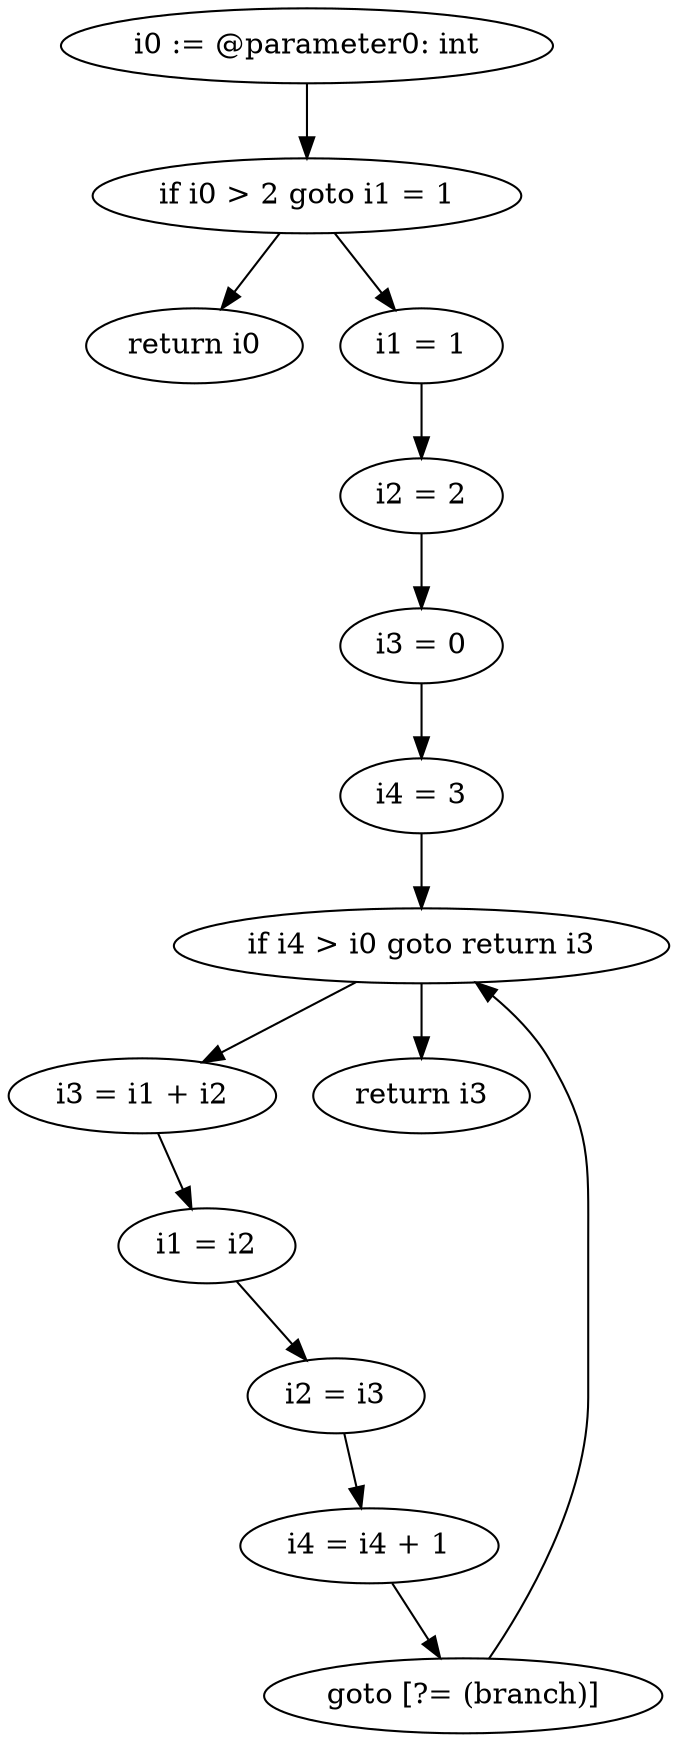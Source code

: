 digraph "unitGraph" {
    "i0 := @parameter0: int"
    "if i0 > 2 goto i1 = 1"
    "return i0"
    "i1 = 1"
    "i2 = 2"
    "i3 = 0"
    "i4 = 3"
    "if i4 > i0 goto return i3"
    "i3 = i1 + i2"
    "i1 = i2"
    "i2 = i3"
    "i4 = i4 + 1"
    "goto [?= (branch)]"
    "return i3"
    "i0 := @parameter0: int"->"if i0 > 2 goto i1 = 1";
    "if i0 > 2 goto i1 = 1"->"return i0";
    "if i0 > 2 goto i1 = 1"->"i1 = 1";
    "i1 = 1"->"i2 = 2";
    "i2 = 2"->"i3 = 0";
    "i3 = 0"->"i4 = 3";
    "i4 = 3"->"if i4 > i0 goto return i3";
    "if i4 > i0 goto return i3"->"i3 = i1 + i2";
    "if i4 > i0 goto return i3"->"return i3";
    "i3 = i1 + i2"->"i1 = i2";
    "i1 = i2"->"i2 = i3";
    "i2 = i3"->"i4 = i4 + 1";
    "i4 = i4 + 1"->"goto [?= (branch)]";
    "goto [?= (branch)]"->"if i4 > i0 goto return i3";
}
